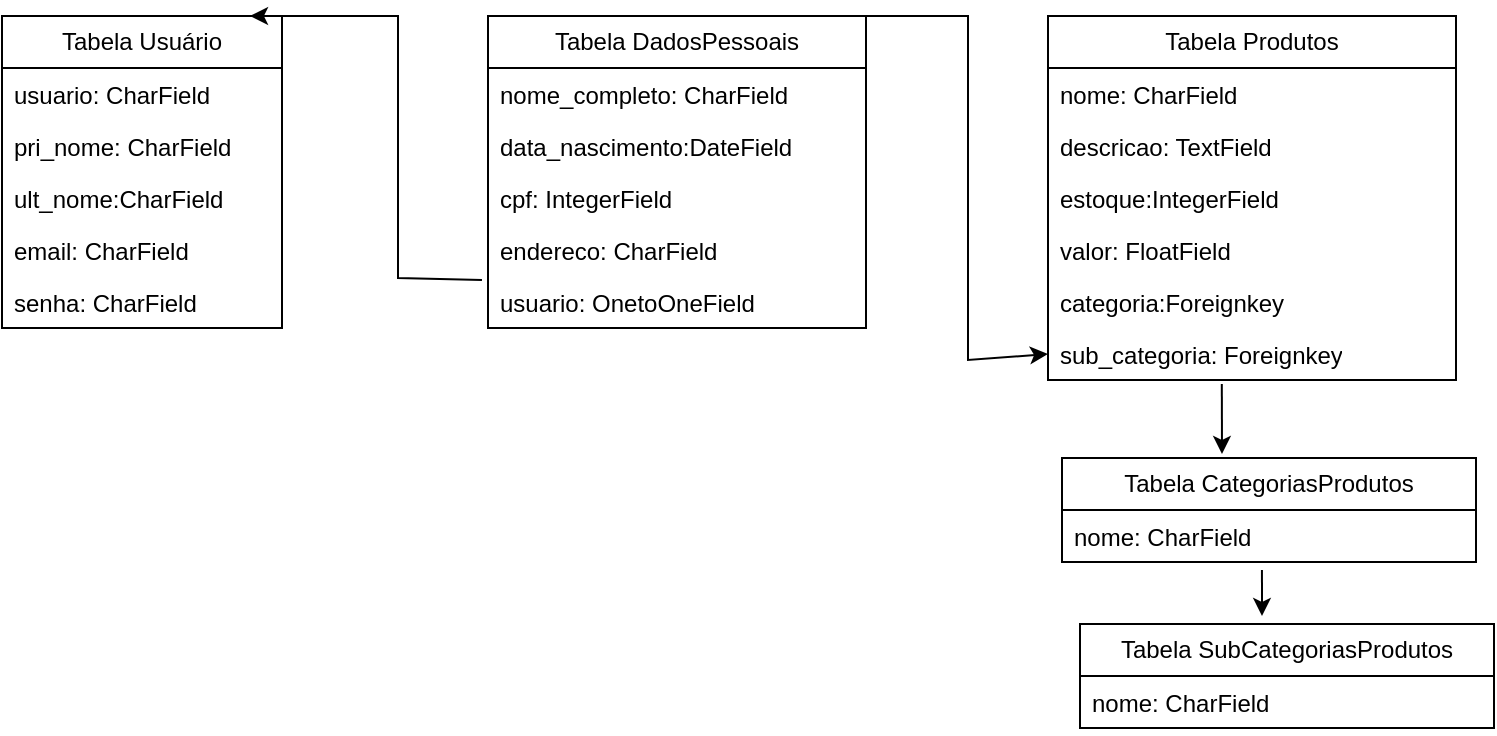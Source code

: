 <mxfile version="24.3.1" type="device">
  <diagram name="Página-1" id="GMBwTObOTepcJPKNkBG1">
    <mxGraphModel dx="1434" dy="772" grid="0" gridSize="10" guides="1" tooltips="1" connect="1" arrows="1" fold="1" page="1" pageScale="1" pageWidth="827" pageHeight="1169" math="0" shadow="0">
      <root>
        <mxCell id="0" />
        <mxCell id="1" parent="0" />
        <mxCell id="RLQ-CFG3dJUDpfiLeXlP-1" value="Tabela Usuário" style="swimlane;fontStyle=0;childLayout=stackLayout;horizontal=1;startSize=26;fillColor=none;horizontalStack=0;resizeParent=1;resizeParentMax=0;resizeLast=0;collapsible=1;marginBottom=0;whiteSpace=wrap;html=1;" vertex="1" parent="1">
          <mxGeometry x="60" y="360" width="140" height="156" as="geometry" />
        </mxCell>
        <mxCell id="RLQ-CFG3dJUDpfiLeXlP-2" value="usuario: CharField" style="text;strokeColor=none;fillColor=none;align=left;verticalAlign=top;spacingLeft=4;spacingRight=4;overflow=hidden;rotatable=0;points=[[0,0.5],[1,0.5]];portConstraint=eastwest;whiteSpace=wrap;html=1;" vertex="1" parent="RLQ-CFG3dJUDpfiLeXlP-1">
          <mxGeometry y="26" width="140" height="26" as="geometry" />
        </mxCell>
        <mxCell id="RLQ-CFG3dJUDpfiLeXlP-3" value="pri_nome: CharField" style="text;strokeColor=none;fillColor=none;align=left;verticalAlign=top;spacingLeft=4;spacingRight=4;overflow=hidden;rotatable=0;points=[[0,0.5],[1,0.5]];portConstraint=eastwest;whiteSpace=wrap;html=1;" vertex="1" parent="RLQ-CFG3dJUDpfiLeXlP-1">
          <mxGeometry y="52" width="140" height="26" as="geometry" />
        </mxCell>
        <mxCell id="RLQ-CFG3dJUDpfiLeXlP-4" value="ult_nome:CharField" style="text;strokeColor=none;fillColor=none;align=left;verticalAlign=top;spacingLeft=4;spacingRight=4;overflow=hidden;rotatable=0;points=[[0,0.5],[1,0.5]];portConstraint=eastwest;whiteSpace=wrap;html=1;" vertex="1" parent="RLQ-CFG3dJUDpfiLeXlP-1">
          <mxGeometry y="78" width="140" height="26" as="geometry" />
        </mxCell>
        <mxCell id="RLQ-CFG3dJUDpfiLeXlP-9" value="email: CharField" style="text;strokeColor=none;fillColor=none;align=left;verticalAlign=top;spacingLeft=4;spacingRight=4;overflow=hidden;rotatable=0;points=[[0,0.5],[1,0.5]];portConstraint=eastwest;whiteSpace=wrap;html=1;" vertex="1" parent="RLQ-CFG3dJUDpfiLeXlP-1">
          <mxGeometry y="104" width="140" height="26" as="geometry" />
        </mxCell>
        <mxCell id="RLQ-CFG3dJUDpfiLeXlP-10" value="senha: CharField" style="text;strokeColor=none;fillColor=none;align=left;verticalAlign=top;spacingLeft=4;spacingRight=4;overflow=hidden;rotatable=0;points=[[0,0.5],[1,0.5]];portConstraint=eastwest;whiteSpace=wrap;html=1;" vertex="1" parent="RLQ-CFG3dJUDpfiLeXlP-1">
          <mxGeometry y="130" width="140" height="26" as="geometry" />
        </mxCell>
        <mxCell id="RLQ-CFG3dJUDpfiLeXlP-11" value="Tabela DadosPessoais" style="swimlane;fontStyle=0;childLayout=stackLayout;horizontal=1;startSize=26;fillColor=none;horizontalStack=0;resizeParent=1;resizeParentMax=0;resizeLast=0;collapsible=1;marginBottom=0;whiteSpace=wrap;html=1;" vertex="1" parent="1">
          <mxGeometry x="303" y="360" width="189" height="156" as="geometry" />
        </mxCell>
        <mxCell id="RLQ-CFG3dJUDpfiLeXlP-12" value="nome_completo: CharField" style="text;strokeColor=none;fillColor=none;align=left;verticalAlign=top;spacingLeft=4;spacingRight=4;overflow=hidden;rotatable=0;points=[[0,0.5],[1,0.5]];portConstraint=eastwest;whiteSpace=wrap;html=1;" vertex="1" parent="RLQ-CFG3dJUDpfiLeXlP-11">
          <mxGeometry y="26" width="189" height="26" as="geometry" />
        </mxCell>
        <mxCell id="RLQ-CFG3dJUDpfiLeXlP-13" value="data_nascimento:DateField" style="text;strokeColor=none;fillColor=none;align=left;verticalAlign=top;spacingLeft=4;spacingRight=4;overflow=hidden;rotatable=0;points=[[0,0.5],[1,0.5]];portConstraint=eastwest;whiteSpace=wrap;html=1;" vertex="1" parent="RLQ-CFG3dJUDpfiLeXlP-11">
          <mxGeometry y="52" width="189" height="26" as="geometry" />
        </mxCell>
        <mxCell id="RLQ-CFG3dJUDpfiLeXlP-14" value="cpf: IntegerField" style="text;strokeColor=none;fillColor=none;align=left;verticalAlign=top;spacingLeft=4;spacingRight=4;overflow=hidden;rotatable=0;points=[[0,0.5],[1,0.5]];portConstraint=eastwest;whiteSpace=wrap;html=1;" vertex="1" parent="RLQ-CFG3dJUDpfiLeXlP-11">
          <mxGeometry y="78" width="189" height="26" as="geometry" />
        </mxCell>
        <mxCell id="RLQ-CFG3dJUDpfiLeXlP-15" value="endereco: CharField" style="text;strokeColor=none;fillColor=none;align=left;verticalAlign=top;spacingLeft=4;spacingRight=4;overflow=hidden;rotatable=0;points=[[0,0.5],[1,0.5]];portConstraint=eastwest;whiteSpace=wrap;html=1;" vertex="1" parent="RLQ-CFG3dJUDpfiLeXlP-11">
          <mxGeometry y="104" width="189" height="26" as="geometry" />
        </mxCell>
        <mxCell id="RLQ-CFG3dJUDpfiLeXlP-16" value="usuario: OnetoOneField" style="text;strokeColor=none;fillColor=none;align=left;verticalAlign=top;spacingLeft=4;spacingRight=4;overflow=hidden;rotatable=0;points=[[0,0.5],[1,0.5]];portConstraint=eastwest;whiteSpace=wrap;html=1;" vertex="1" parent="RLQ-CFG3dJUDpfiLeXlP-11">
          <mxGeometry y="130" width="189" height="26" as="geometry" />
        </mxCell>
        <mxCell id="RLQ-CFG3dJUDpfiLeXlP-17" value="Tabela Produtos" style="swimlane;fontStyle=0;childLayout=stackLayout;horizontal=1;startSize=26;fillColor=none;horizontalStack=0;resizeParent=1;resizeParentMax=0;resizeLast=0;collapsible=1;marginBottom=0;whiteSpace=wrap;html=1;" vertex="1" parent="1">
          <mxGeometry x="583" y="360" width="204" height="182" as="geometry" />
        </mxCell>
        <mxCell id="RLQ-CFG3dJUDpfiLeXlP-18" value="nome: CharField" style="text;strokeColor=none;fillColor=none;align=left;verticalAlign=top;spacingLeft=4;spacingRight=4;overflow=hidden;rotatable=0;points=[[0,0.5],[1,0.5]];portConstraint=eastwest;whiteSpace=wrap;html=1;" vertex="1" parent="RLQ-CFG3dJUDpfiLeXlP-17">
          <mxGeometry y="26" width="204" height="26" as="geometry" />
        </mxCell>
        <mxCell id="RLQ-CFG3dJUDpfiLeXlP-19" value="descricao: TextField" style="text;strokeColor=none;fillColor=none;align=left;verticalAlign=top;spacingLeft=4;spacingRight=4;overflow=hidden;rotatable=0;points=[[0,0.5],[1,0.5]];portConstraint=eastwest;whiteSpace=wrap;html=1;" vertex="1" parent="RLQ-CFG3dJUDpfiLeXlP-17">
          <mxGeometry y="52" width="204" height="26" as="geometry" />
        </mxCell>
        <mxCell id="RLQ-CFG3dJUDpfiLeXlP-20" value="estoque:IntegerField" style="text;strokeColor=none;fillColor=none;align=left;verticalAlign=top;spacingLeft=4;spacingRight=4;overflow=hidden;rotatable=0;points=[[0,0.5],[1,0.5]];portConstraint=eastwest;whiteSpace=wrap;html=1;" vertex="1" parent="RLQ-CFG3dJUDpfiLeXlP-17">
          <mxGeometry y="78" width="204" height="26" as="geometry" />
        </mxCell>
        <mxCell id="RLQ-CFG3dJUDpfiLeXlP-21" value="valor: FloatField" style="text;strokeColor=none;fillColor=none;align=left;verticalAlign=top;spacingLeft=4;spacingRight=4;overflow=hidden;rotatable=0;points=[[0,0.5],[1,0.5]];portConstraint=eastwest;whiteSpace=wrap;html=1;" vertex="1" parent="RLQ-CFG3dJUDpfiLeXlP-17">
          <mxGeometry y="104" width="204" height="26" as="geometry" />
        </mxCell>
        <mxCell id="RLQ-CFG3dJUDpfiLeXlP-22" value="categoria:Foreignkey" style="text;strokeColor=none;fillColor=none;align=left;verticalAlign=top;spacingLeft=4;spacingRight=4;overflow=hidden;rotatable=0;points=[[0,0.5],[1,0.5]];portConstraint=eastwest;whiteSpace=wrap;html=1;" vertex="1" parent="RLQ-CFG3dJUDpfiLeXlP-17">
          <mxGeometry y="130" width="204" height="26" as="geometry" />
        </mxCell>
        <mxCell id="RLQ-CFG3dJUDpfiLeXlP-29" value="sub_categoria: Foreignkey" style="text;strokeColor=none;fillColor=none;align=left;verticalAlign=top;spacingLeft=4;spacingRight=4;overflow=hidden;rotatable=0;points=[[0,0.5],[1,0.5]];portConstraint=eastwest;whiteSpace=wrap;html=1;" vertex="1" parent="RLQ-CFG3dJUDpfiLeXlP-17">
          <mxGeometry y="156" width="204" height="26" as="geometry" />
        </mxCell>
        <mxCell id="RLQ-CFG3dJUDpfiLeXlP-23" value="Tabela CategoriasProdutos" style="swimlane;fontStyle=0;childLayout=stackLayout;horizontal=1;startSize=26;fillColor=none;horizontalStack=0;resizeParent=1;resizeParentMax=0;resizeLast=0;collapsible=1;marginBottom=0;whiteSpace=wrap;html=1;" vertex="1" parent="1">
          <mxGeometry x="590" y="581" width="207" height="52" as="geometry" />
        </mxCell>
        <mxCell id="RLQ-CFG3dJUDpfiLeXlP-24" value="nome: CharField" style="text;strokeColor=none;fillColor=none;align=left;verticalAlign=top;spacingLeft=4;spacingRight=4;overflow=hidden;rotatable=0;points=[[0,0.5],[1,0.5]];portConstraint=eastwest;whiteSpace=wrap;html=1;" vertex="1" parent="RLQ-CFG3dJUDpfiLeXlP-23">
          <mxGeometry y="26" width="207" height="26" as="geometry" />
        </mxCell>
        <mxCell id="RLQ-CFG3dJUDpfiLeXlP-27" value="Tabela SubCategoriasProdutos" style="swimlane;fontStyle=0;childLayout=stackLayout;horizontal=1;startSize=26;fillColor=none;horizontalStack=0;resizeParent=1;resizeParentMax=0;resizeLast=0;collapsible=1;marginBottom=0;whiteSpace=wrap;html=1;" vertex="1" parent="1">
          <mxGeometry x="599" y="664" width="207" height="52" as="geometry" />
        </mxCell>
        <mxCell id="RLQ-CFG3dJUDpfiLeXlP-28" value="nome: CharField" style="text;strokeColor=none;fillColor=none;align=left;verticalAlign=top;spacingLeft=4;spacingRight=4;overflow=hidden;rotatable=0;points=[[0,0.5],[1,0.5]];portConstraint=eastwest;whiteSpace=wrap;html=1;" vertex="1" parent="RLQ-CFG3dJUDpfiLeXlP-27">
          <mxGeometry y="26" width="207" height="26" as="geometry" />
        </mxCell>
        <mxCell id="RLQ-CFG3dJUDpfiLeXlP-30" value="" style="endArrow=classic;html=1;rounded=0;entryX=1;entryY=0;entryDx=0;entryDy=0;exitX=-0.016;exitY=1.077;exitDx=0;exitDy=0;exitPerimeter=0;" edge="1" parent="1" source="RLQ-CFG3dJUDpfiLeXlP-15">
          <mxGeometry width="50" height="50" relative="1" as="geometry">
            <mxPoint x="298" y="491" as="sourcePoint" />
            <mxPoint x="184" y="360" as="targetPoint" />
            <Array as="points">
              <mxPoint x="258" y="491" />
              <mxPoint x="258" y="360" />
            </Array>
          </mxGeometry>
        </mxCell>
        <mxCell id="RLQ-CFG3dJUDpfiLeXlP-31" value="" style="endArrow=classic;html=1;rounded=0;exitX=1;exitY=0;exitDx=0;exitDy=0;entryX=0;entryY=0.5;entryDx=0;entryDy=0;" edge="1" parent="1" source="RLQ-CFG3dJUDpfiLeXlP-11" target="RLQ-CFG3dJUDpfiLeXlP-29">
          <mxGeometry width="50" height="50" relative="1" as="geometry">
            <mxPoint x="525" y="481" as="sourcePoint" />
            <mxPoint x="575" y="431" as="targetPoint" />
            <Array as="points">
              <mxPoint x="543" y="360" />
              <mxPoint x="543" y="532" />
            </Array>
          </mxGeometry>
        </mxCell>
        <mxCell id="RLQ-CFG3dJUDpfiLeXlP-33" value="" style="endArrow=classic;html=1;rounded=0;exitX=0.483;exitY=1.154;exitDx=0;exitDy=0;exitPerimeter=0;" edge="1" parent="1" source="RLQ-CFG3dJUDpfiLeXlP-24">
          <mxGeometry width="50" height="50" relative="1" as="geometry">
            <mxPoint x="660" y="679" as="sourcePoint" />
            <mxPoint x="690" y="660" as="targetPoint" />
          </mxGeometry>
        </mxCell>
        <mxCell id="RLQ-CFG3dJUDpfiLeXlP-32" value="" style="endArrow=classic;html=1;rounded=0;exitX=0.426;exitY=1.077;exitDx=0;exitDy=0;exitPerimeter=0;" edge="1" parent="1" source="RLQ-CFG3dJUDpfiLeXlP-29">
          <mxGeometry width="50" height="50" relative="1" as="geometry">
            <mxPoint x="678" y="579" as="sourcePoint" />
            <mxPoint x="670" y="579" as="targetPoint" />
          </mxGeometry>
        </mxCell>
      </root>
    </mxGraphModel>
  </diagram>
</mxfile>
